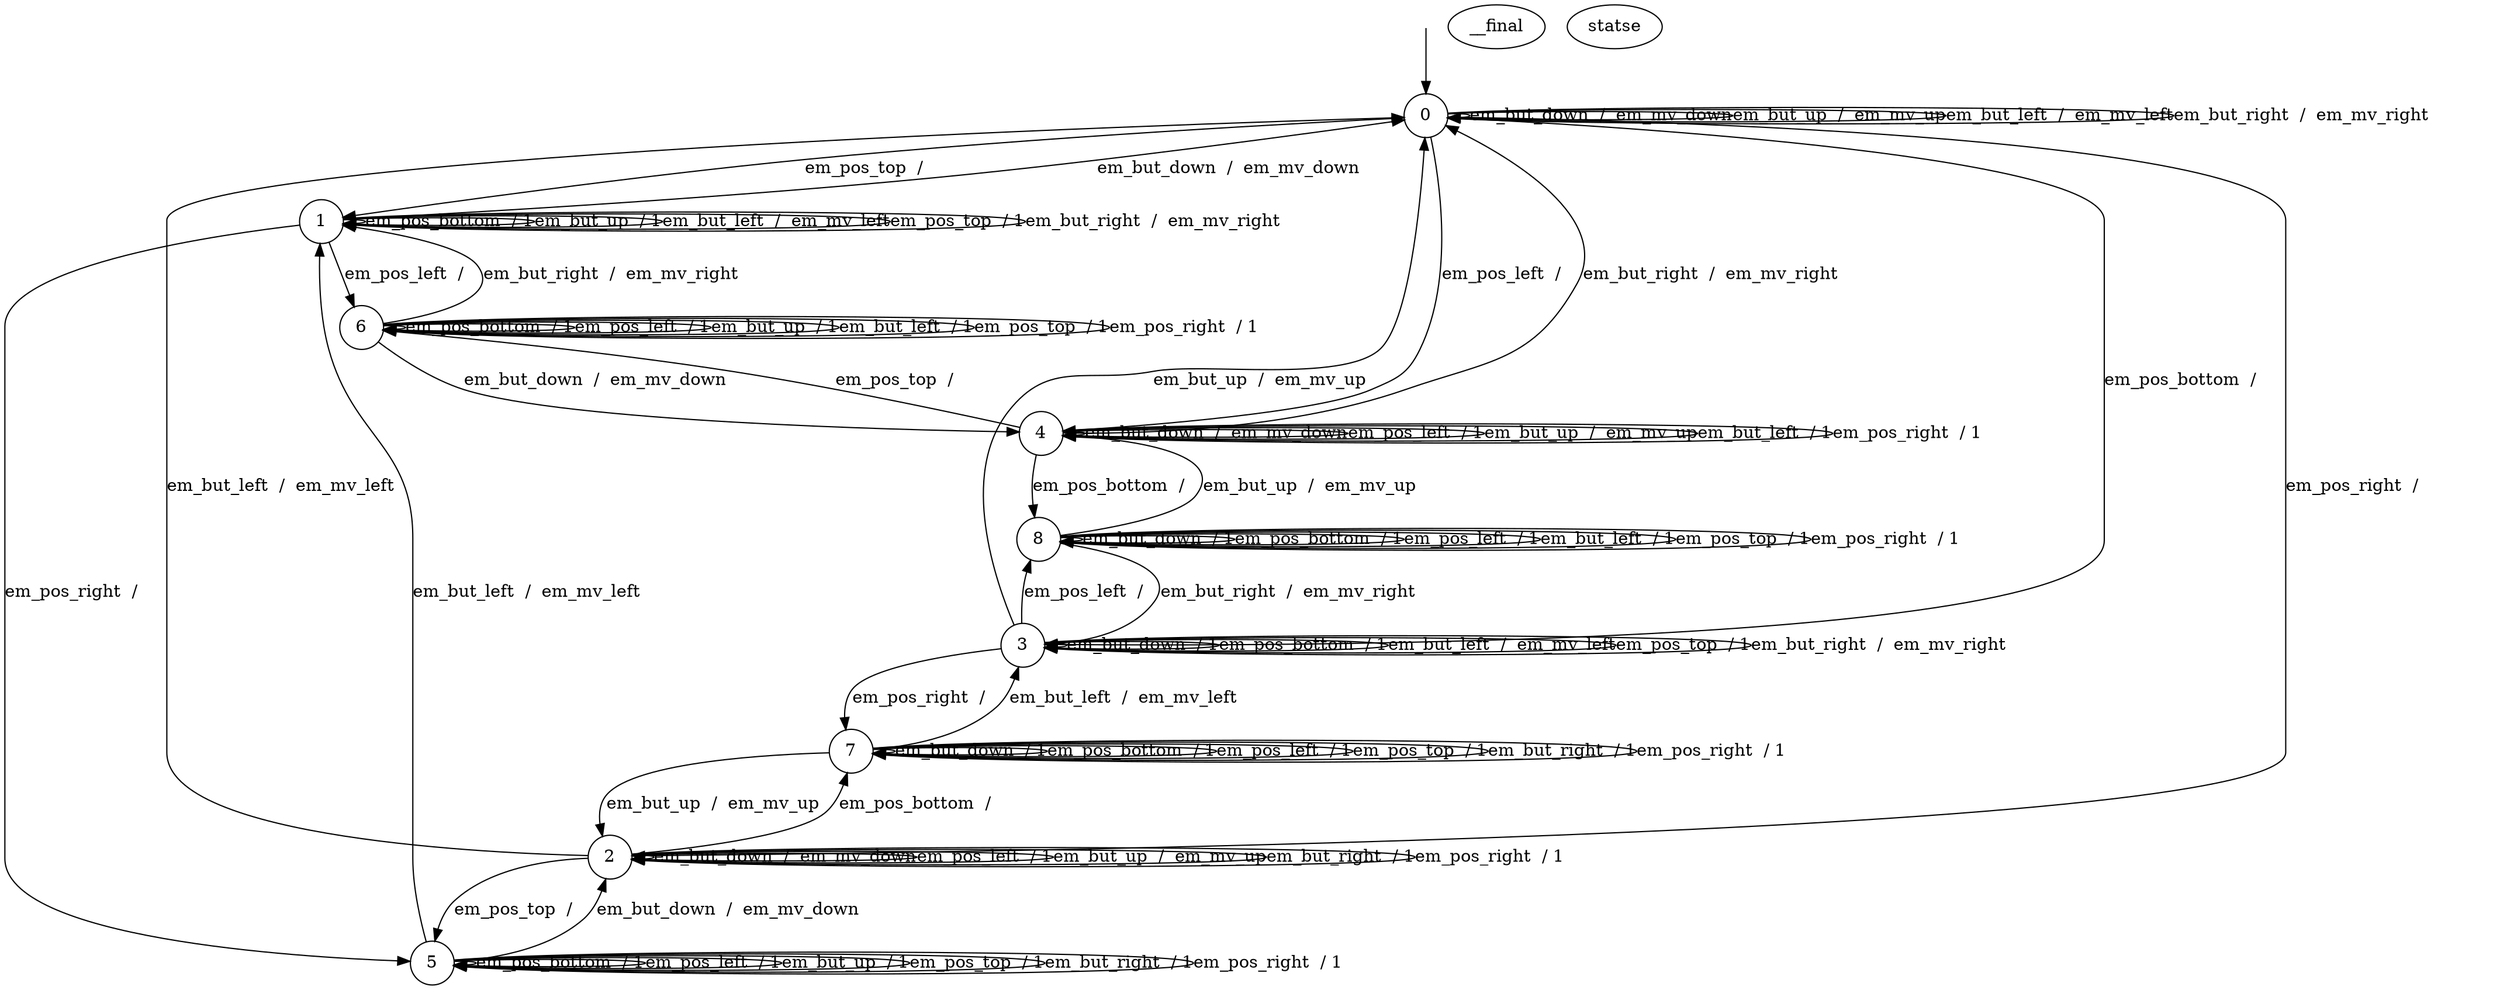 digraph g {

	s0 [shape="circle" label="0"];
	s1 [shape="circle" label="1"];
	s2 [shape="circle" label="2"];
	s3 [shape="circle" label="3"];
	s4 [shape="circle" label="4"];
	s5 [shape="circle" label="5"];
	s6 [shape="circle" label="6"];
	s7 [shape="circle" label="7"];
	s8 [shape="circle" label="8"];
	s0 -> s0 [label="em_but_down  /  em_mv_down"];
	s0 -> s3 [label="em_pos_bottom  /  "];
	s0 -> s4 [label="em_pos_left  /  "];
	s0 -> s0 [label="em_but_up  /  em_mv_up"];
	s0 -> s0 [label="em_but_left  /  em_mv_left"];
	s0 -> s1 [label="em_pos_top  /  "];
	s0 -> s0 [label="em_but_right  /  em_mv_right"];
	s0 -> s2 [label="em_pos_right  /  "];
	s1 -> s0 [label="em_but_down  /  em_mv_down"];
	s1 -> s1 [label="em_pos_bottom  / 1"];
	s1 -> s6 [label="em_pos_left  /  "];
	s1 -> s1 [label="em_but_up  / 1"];
	s1 -> s1 [label="em_but_left  /  em_mv_left"];
	s1 -> s1 [label="em_pos_top  / 1"];
	s1 -> s1 [label="em_but_right  /  em_mv_right"];
	s1 -> s5 [label="em_pos_right  /  "];
	s2 -> s2 [label="em_but_down  /  em_mv_down"];
	s2 -> s7 [label="em_pos_bottom  /  "];
	s2 -> s2 [label="em_pos_left  / 1"];
	s2 -> s2 [label="em_but_up  /  em_mv_up"];
	s2 -> s0 [label="em_but_left  /  em_mv_left"];
	s2 -> s5 [label="em_pos_top  /  "];
	s2 -> s2 [label="em_but_right  / 1"];
	s2 -> s2 [label="em_pos_right  / 1"];
	s3 -> s3 [label="em_but_down  / 1"];
	s3 -> s3 [label="em_pos_bottom  / 1"];
	s3 -> s8 [label="em_pos_left  /  "];
	s3 -> s0 [label="em_but_up  /  em_mv_up"];
	s3 -> s3 [label="em_but_left  /  em_mv_left"];
	s3 -> s3 [label="em_pos_top  / 1"];
	s3 -> s3 [label="em_but_right  /  em_mv_right"];
	s3 -> s7 [label="em_pos_right  /  "];
	s4 -> s4 [label="em_but_down  /  em_mv_down"];
	s4 -> s8 [label="em_pos_bottom  /  "];
	s4 -> s4 [label="em_pos_left  / 1"];
	s4 -> s4 [label="em_but_up  /  em_mv_up"];
	s4 -> s4 [label="em_but_left  / 1"];
	s4 -> s6 [label="em_pos_top  /  "];
	s4 -> s0 [label="em_but_right  /  em_mv_right"];
	s4 -> s4 [label="em_pos_right  / 1"];
	s5 -> s2 [label="em_but_down  /  em_mv_down"];
	s5 -> s5 [label="em_pos_bottom  / 1"];
	s5 -> s5 [label="em_pos_left  / 1"];
	s5 -> s5 [label="em_but_up  / 1"];
	s5 -> s1 [label="em_but_left  /  em_mv_left"];
	s5 -> s5 [label="em_pos_top  / 1"];
	s5 -> s5 [label="em_but_right  / 1"];
	s5 -> s5 [label="em_pos_right  / 1"];
	s6 -> s4 [label="em_but_down  /  em_mv_down"];
	s6 -> s6 [label="em_pos_bottom  / 1"];
	s6 -> s6 [label="em_pos_left  / 1"];
	s6 -> s6 [label="em_but_up  / 1"];
	s6 -> s6 [label="em_but_left  / 1"];
	s6 -> s6 [label="em_pos_top  / 1"];
	s6 -> s1 [label="em_but_right  /  em_mv_right"];
	s6 -> s6 [label="em_pos_right  / 1"];
	s7 -> s7 [label="em_but_down  / 1"];
	s7 -> s7 [label="em_pos_bottom  / 1"];
	s7 -> s7 [label="em_pos_left  / 1"];
	s7 -> s2 [label="em_but_up  /  em_mv_up"];
	s7 -> s3 [label="em_but_left  /  em_mv_left"];
	s7 -> s7 [label="em_pos_top  / 1"];
	s7 -> s7 [label="em_but_right  / 1"];
	s7 -> s7 [label="em_pos_right  / 1"];
	s8 -> s8 [label="em_but_down  / 1"];
	s8 -> s8 [label="em_pos_bottom  / 1"];
	s8 -> s8 [label="em_pos_left  / 1"];
	s8 -> s4 [label="em_but_up  /  em_mv_up"];
	s8 -> s8 [label="em_but_left  / 1"];
	s8 -> s8 [label="em_pos_top  / 1"];
	s8 -> s3 [label="em_but_right  /  em_mv_right"];
	s8 -> s8 [label="em_pos_right  / 1"];

__start0 [label="" shape="none" width="0" height="0"];
__start0 -> s0;
__final statse{
    s2
    s6
}
}
